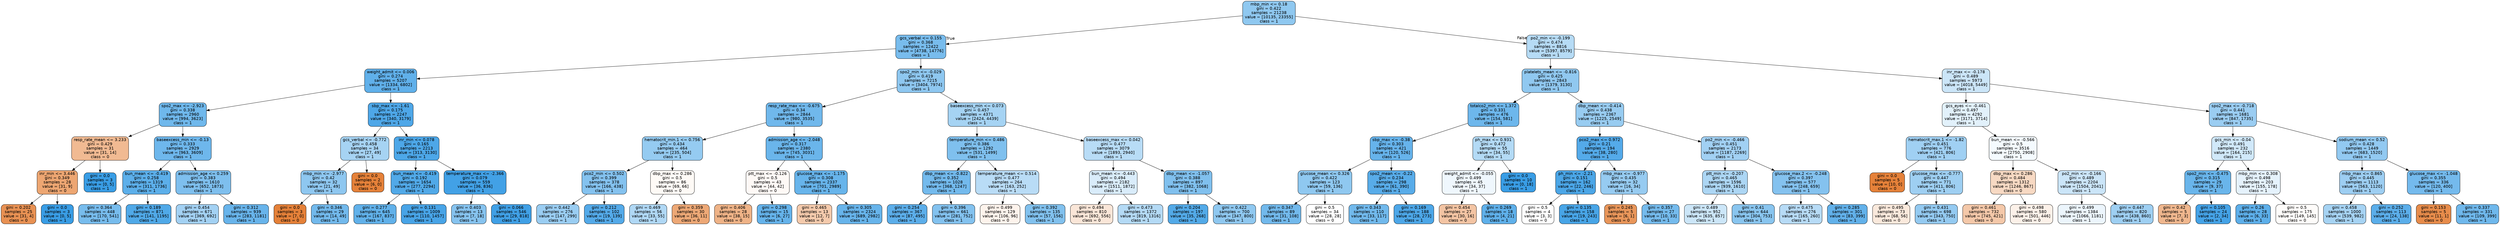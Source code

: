 digraph Tree {
node [shape=box, style="filled, rounded", color="black", fontname="helvetica"] ;
edge [fontname="helvetica"] ;
0 [label="mbp_min <= 0.18\ngini = 0.422\nsamples = 21238\nvalue = [10135, 23355]\nclass = 1", fillcolor="#8fc8f0"] ;
1 [label="gcs_verbal <= 0.155\ngini = 0.368\nsamples = 12422\nvalue = [4738, 14776]\nclass = 1", fillcolor="#78bced"] ;
0 -> 1 [labeldistance=2.5, labelangle=45, headlabel="True"] ;
2 [label="weight_admit <= 0.006\ngini = 0.274\nsamples = 5207\nvalue = [1334, 6802]\nclass = 1", fillcolor="#60b0ea"] ;
1 -> 2 ;
3 [label="spo2_max <= -2.923\ngini = 0.338\nsamples = 2960\nvalue = [994, 3623]\nclass = 1", fillcolor="#6fb8ec"] ;
2 -> 3 ;
4 [label="resp_rate_mean <= 3.233\ngini = 0.429\nsamples = 31\nvalue = [31, 14]\nclass = 0", fillcolor="#f1ba92"] ;
3 -> 4 ;
5 [label="inr_min <= 3.446\ngini = 0.349\nsamples = 28\nvalue = [31, 9]\nclass = 0", fillcolor="#eda672"] ;
4 -> 5 ;
6 [label="gini = 0.202\nsamples = 25\nvalue = [31, 4]\nclass = 0", fillcolor="#e89153"] ;
5 -> 6 ;
7 [label="gini = 0.0\nsamples = 3\nvalue = [0, 5]\nclass = 1", fillcolor="#399de5"] ;
5 -> 7 ;
8 [label="gini = 0.0\nsamples = 3\nvalue = [0, 5]\nclass = 1", fillcolor="#399de5"] ;
4 -> 8 ;
9 [label="baseexcess_min <= -0.13\ngini = 0.333\nsamples = 2929\nvalue = [963, 3609]\nclass = 1", fillcolor="#6eb7ec"] ;
3 -> 9 ;
10 [label="bun_mean <= -0.419\ngini = 0.258\nsamples = 1319\nvalue = [311, 1736]\nclass = 1", fillcolor="#5cafea"] ;
9 -> 10 ;
11 [label="gini = 0.364\nsamples = 448\nvalue = [170, 541]\nclass = 1", fillcolor="#77bced"] ;
10 -> 11 ;
12 [label="gini = 0.189\nsamples = 871\nvalue = [141, 1195]\nclass = 1", fillcolor="#50a9e8"] ;
10 -> 12 ;
13 [label="admission_age <= 0.259\ngini = 0.383\nsamples = 1610\nvalue = [652, 1873]\nclass = 1", fillcolor="#7ebfee"] ;
9 -> 13 ;
14 [label="gini = 0.454\nsamples = 671\nvalue = [369, 692]\nclass = 1", fillcolor="#a3d1f3"] ;
13 -> 14 ;
15 [label="gini = 0.312\nsamples = 939\nvalue = [283, 1181]\nclass = 1", fillcolor="#68b4eb"] ;
13 -> 15 ;
16 [label="sbp_max <= -1.61\ngini = 0.175\nsamples = 2247\nvalue = [340, 3179]\nclass = 1", fillcolor="#4ea7e8"] ;
2 -> 16 ;
17 [label="gcs_verbal <= -0.772\ngini = 0.458\nsamples = 34\nvalue = [27, 49]\nclass = 1", fillcolor="#a6d3f3"] ;
16 -> 17 ;
18 [label="mbp_min <= -2.977\ngini = 0.42\nsamples = 32\nvalue = [21, 49]\nclass = 1", fillcolor="#8ec7f0"] ;
17 -> 18 ;
19 [label="gini = 0.0\nsamples = 3\nvalue = [7, 0]\nclass = 0", fillcolor="#e58139"] ;
18 -> 19 ;
20 [label="gini = 0.346\nsamples = 29\nvalue = [14, 49]\nclass = 1", fillcolor="#72b9ec"] ;
18 -> 20 ;
21 [label="gini = 0.0\nsamples = 2\nvalue = [6, 0]\nclass = 0", fillcolor="#e58139"] ;
17 -> 21 ;
22 [label="inr_min <= 0.078\ngini = 0.165\nsamples = 2213\nvalue = [313, 3130]\nclass = 1", fillcolor="#4da7e8"] ;
16 -> 22 ;
23 [label="bun_mean <= -0.419\ngini = 0.192\nsamples = 1654\nvalue = [277, 2294]\nclass = 1", fillcolor="#51a9e8"] ;
22 -> 23 ;
24 [label="gini = 0.277\nsamples = 645\nvalue = [167, 837]\nclass = 1", fillcolor="#61b1ea"] ;
23 -> 24 ;
25 [label="gini = 0.131\nsamples = 1009\nvalue = [110, 1457]\nclass = 1", fillcolor="#48a4e7"] ;
23 -> 25 ;
26 [label="temperature_max <= -2.366\ngini = 0.079\nsamples = 559\nvalue = [36, 836]\nclass = 1", fillcolor="#42a1e6"] ;
22 -> 26 ;
27 [label="gini = 0.403\nsamples = 13\nvalue = [7, 18]\nclass = 1", fillcolor="#86c3ef"] ;
26 -> 27 ;
28 [label="gini = 0.066\nsamples = 546\nvalue = [29, 818]\nclass = 1", fillcolor="#40a0e6"] ;
26 -> 28 ;
29 [label="spo2_min <= -0.029\ngini = 0.419\nsamples = 7215\nvalue = [3404, 7974]\nclass = 1", fillcolor="#8ec7f0"] ;
1 -> 29 ;
30 [label="resp_rate_max <= -0.675\ngini = 0.34\nsamples = 2844\nvalue = [980, 3535]\nclass = 1", fillcolor="#70b8ec"] ;
29 -> 30 ;
31 [label="hematocrit_min.1 <= 0.756\ngini = 0.434\nsamples = 464\nvalue = [235, 504]\nclass = 1", fillcolor="#95cbf1"] ;
30 -> 31 ;
32 [label="pco2_min <= 0.502\ngini = 0.399\nsamples = 378\nvalue = [166, 438]\nclass = 1", fillcolor="#84c2ef"] ;
31 -> 32 ;
33 [label="gini = 0.442\nsamples = 276\nvalue = [147, 299]\nclass = 1", fillcolor="#9acdf2"] ;
32 -> 33 ;
34 [label="gini = 0.212\nsamples = 102\nvalue = [19, 139]\nclass = 1", fillcolor="#54aae9"] ;
32 -> 34 ;
35 [label="dbp_max <= 0.286\ngini = 0.5\nsamples = 86\nvalue = [69, 66]\nclass = 0", fillcolor="#fefaf6"] ;
31 -> 35 ;
36 [label="gini = 0.469\nsamples = 56\nvalue = [33, 55]\nclass = 1", fillcolor="#b0d8f5"] ;
35 -> 36 ;
37 [label="gini = 0.359\nsamples = 30\nvalue = [36, 11]\nclass = 0", fillcolor="#eda876"] ;
35 -> 37 ;
38 [label="admission_age <= -2.048\ngini = 0.317\nsamples = 2380\nvalue = [745, 3031]\nclass = 1", fillcolor="#6ab5eb"] ;
30 -> 38 ;
39 [label="ptt_max <= -0.126\ngini = 0.5\nsamples = 43\nvalue = [44, 42]\nclass = 0", fillcolor="#fef9f6"] ;
38 -> 39 ;
40 [label="gini = 0.406\nsamples = 28\nvalue = [38, 15]\nclass = 0", fillcolor="#efb387"] ;
39 -> 40 ;
41 [label="gini = 0.298\nsamples = 15\nvalue = [6, 27]\nclass = 1", fillcolor="#65b3eb"] ;
39 -> 41 ;
42 [label="glucose_max <= -1.175\ngini = 0.308\nsamples = 2337\nvalue = [701, 2989]\nclass = 1", fillcolor="#67b4eb"] ;
38 -> 42 ;
43 [label="gini = 0.465\nsamples = 13\nvalue = [12, 7]\nclass = 0", fillcolor="#f4caac"] ;
42 -> 43 ;
44 [label="gini = 0.305\nsamples = 2324\nvalue = [689, 2982]\nclass = 1", fillcolor="#67b4eb"] ;
42 -> 44 ;
45 [label="baseexcess_min <= 0.073\ngini = 0.457\nsamples = 4371\nvalue = [2424, 4439]\nclass = 1", fillcolor="#a5d3f3"] ;
29 -> 45 ;
46 [label="temperature_min <= 0.486\ngini = 0.386\nsamples = 1292\nvalue = [531, 1499]\nclass = 1", fillcolor="#7fc0ee"] ;
45 -> 46 ;
47 [label="dbp_mean <= -0.822\ngini = 0.352\nsamples = 1028\nvalue = [368, 1247]\nclass = 1", fillcolor="#73baed"] ;
46 -> 47 ;
48 [label="gini = 0.254\nsamples = 367\nvalue = [87, 495]\nclass = 1", fillcolor="#5caeea"] ;
47 -> 48 ;
49 [label="gini = 0.396\nsamples = 661\nvalue = [281, 752]\nclass = 1", fillcolor="#83c2ef"] ;
47 -> 49 ;
50 [label="temperature_mean <= 0.514\ngini = 0.477\nsamples = 264\nvalue = [163, 252]\nclass = 1", fillcolor="#b9dcf6"] ;
46 -> 50 ;
51 [label="gini = 0.499\nsamples = 129\nvalue = [106, 96]\nclass = 0", fillcolor="#fdf3ec"] ;
50 -> 51 ;
52 [label="gini = 0.392\nsamples = 135\nvalue = [57, 156]\nclass = 1", fillcolor="#81c1ee"] ;
50 -> 52 ;
53 [label="baseexcess_max <= 0.042\ngini = 0.477\nsamples = 3079\nvalue = [1893, 2940]\nclass = 1", fillcolor="#b8dcf6"] ;
45 -> 53 ;
54 [label="bun_mean <= -0.443\ngini = 0.494\nsamples = 2182\nvalue = [1511, 1872]\nclass = 1", fillcolor="#d9ecfa"] ;
53 -> 54 ;
55 [label="gini = 0.494\nsamples = 810\nvalue = [692, 556]\nclass = 0", fillcolor="#fae6d8"] ;
54 -> 55 ;
56 [label="gini = 0.473\nsamples = 1372\nvalue = [819, 1316]\nclass = 1", fillcolor="#b4daf5"] ;
54 -> 56 ;
57 [label="dbp_mean <= -1.057\ngini = 0.388\nsamples = 897\nvalue = [382, 1068]\nclass = 1", fillcolor="#80c0ee"] ;
53 -> 57 ;
58 [label="gini = 0.204\nsamples = 197\nvalue = [35, 268]\nclass = 1", fillcolor="#53aae8"] ;
57 -> 58 ;
59 [label="gini = 0.422\nsamples = 700\nvalue = [347, 800]\nclass = 1", fillcolor="#8fc8f0"] ;
57 -> 59 ;
60 [label="po2_min <= -0.199\ngini = 0.474\nsamples = 8816\nvalue = [5397, 8579]\nclass = 1", fillcolor="#b6dbf5"] ;
0 -> 60 [labeldistance=2.5, labelangle=-45, headlabel="False"] ;
61 [label="platelets_mean <= -0.816\ngini = 0.425\nsamples = 2843\nvalue = [1379, 3130]\nclass = 1", fillcolor="#90c8f0"] ;
60 -> 61 ;
62 [label="totalco2_min <= 1.372\ngini = 0.331\nsamples = 476\nvalue = [154, 581]\nclass = 1", fillcolor="#6db7ec"] ;
61 -> 62 ;
63 [label="sbp_max <= -0.38\ngini = 0.303\nsamples = 421\nvalue = [120, 526]\nclass = 1", fillcolor="#66b3eb"] ;
62 -> 63 ;
64 [label="glucose_mean <= 0.326\ngini = 0.422\nsamples = 123\nvalue = [59, 136]\nclass = 1", fillcolor="#8fc8f0"] ;
63 -> 64 ;
65 [label="gini = 0.347\nsamples = 89\nvalue = [31, 108]\nclass = 1", fillcolor="#72b9ec"] ;
64 -> 65 ;
66 [label="gini = 0.5\nsamples = 34\nvalue = [28, 28]\nclass = 0", fillcolor="#ffffff"] ;
64 -> 66 ;
67 [label="spo2_mean <= -0.22\ngini = 0.234\nsamples = 298\nvalue = [61, 390]\nclass = 1", fillcolor="#58ace9"] ;
63 -> 67 ;
68 [label="gini = 0.343\nsamples = 110\nvalue = [33, 117]\nclass = 1", fillcolor="#71b9ec"] ;
67 -> 68 ;
69 [label="gini = 0.169\nsamples = 188\nvalue = [28, 273]\nclass = 1", fillcolor="#4da7e8"] ;
67 -> 69 ;
70 [label="ph_max <= 0.931\ngini = 0.472\nsamples = 55\nvalue = [34, 55]\nclass = 1", fillcolor="#b3daf5"] ;
62 -> 70 ;
71 [label="weight_admit <= -0.055\ngini = 0.499\nsamples = 45\nvalue = [34, 37]\nclass = 1", fillcolor="#eff7fd"] ;
70 -> 71 ;
72 [label="gini = 0.454\nsamples = 27\nvalue = [30, 16]\nclass = 0", fillcolor="#f3c4a3"] ;
71 -> 72 ;
73 [label="gini = 0.269\nsamples = 18\nvalue = [4, 21]\nclass = 1", fillcolor="#5fb0ea"] ;
71 -> 73 ;
74 [label="gini = 0.0\nsamples = 10\nvalue = [0, 18]\nclass = 1", fillcolor="#399de5"] ;
70 -> 74 ;
75 [label="dbp_mean <= -0.414\ngini = 0.438\nsamples = 2367\nvalue = [1225, 2549]\nclass = 1", fillcolor="#98ccf1"] ;
61 -> 75 ;
76 [label="pco2_max <= 0.972\ngini = 0.21\nsamples = 194\nvalue = [38, 280]\nclass = 1", fillcolor="#54aae9"] ;
75 -> 76 ;
77 [label="ph_min <= -2.21\ngini = 0.151\nsamples = 162\nvalue = [22, 246]\nclass = 1", fillcolor="#4ba6e7"] ;
76 -> 77 ;
78 [label="gini = 0.5\nsamples = 4\nvalue = [3, 3]\nclass = 0", fillcolor="#ffffff"] ;
77 -> 78 ;
79 [label="gini = 0.135\nsamples = 158\nvalue = [19, 243]\nclass = 1", fillcolor="#48a5e7"] ;
77 -> 79 ;
80 [label="mbp_max <= -0.977\ngini = 0.435\nsamples = 32\nvalue = [16, 34]\nclass = 1", fillcolor="#96cbf1"] ;
76 -> 80 ;
81 [label="gini = 0.245\nsamples = 5\nvalue = [6, 1]\nclass = 0", fillcolor="#e9965a"] ;
80 -> 81 ;
82 [label="gini = 0.357\nsamples = 27\nvalue = [10, 33]\nclass = 1", fillcolor="#75bbed"] ;
80 -> 82 ;
83 [label="po2_min <= -0.466\ngini = 0.451\nsamples = 2173\nvalue = [1187, 2269]\nclass = 1", fillcolor="#a1d0f3"] ;
75 -> 83 ;
84 [label="ptt_min <= -0.207\ngini = 0.465\nsamples = 1596\nvalue = [939, 1610]\nclass = 1", fillcolor="#acd6f4"] ;
83 -> 84 ;
85 [label="gini = 0.489\nsamples = 952\nvalue = [635, 857]\nclass = 1", fillcolor="#cce6f8"] ;
84 -> 85 ;
86 [label="gini = 0.41\nsamples = 644\nvalue = [304, 753]\nclass = 1", fillcolor="#89c5ef"] ;
84 -> 86 ;
87 [label="glucose_max.2 <= -0.248\ngini = 0.397\nsamples = 577\nvalue = [248, 659]\nclass = 1", fillcolor="#84c2ef"] ;
83 -> 87 ;
88 [label="gini = 0.475\nsamples = 276\nvalue = [165, 260]\nclass = 1", fillcolor="#b7dbf6"] ;
87 -> 88 ;
89 [label="gini = 0.285\nsamples = 301\nvalue = [83, 399]\nclass = 1", fillcolor="#62b1ea"] ;
87 -> 89 ;
90 [label="inr_max <= -0.178\ngini = 0.489\nsamples = 5973\nvalue = [4018, 5449]\nclass = 1", fillcolor="#cbe5f8"] ;
60 -> 90 ;
91 [label="gcs_eyes <= -0.461\ngini = 0.497\nsamples = 4292\nvalue = [3171, 3714]\nclass = 1", fillcolor="#e2f1fb"] ;
90 -> 91 ;
92 [label="hematocrit_max.1 <= -1.82\ngini = 0.451\nsamples = 776\nvalue = [421, 806]\nclass = 1", fillcolor="#a0d0f3"] ;
91 -> 92 ;
93 [label="gini = 0.0\nsamples = 5\nvalue = [10, 0]\nclass = 0", fillcolor="#e58139"] ;
92 -> 93 ;
94 [label="glucose_max <= -0.777\ngini = 0.447\nsamples = 771\nvalue = [411, 806]\nclass = 1", fillcolor="#9ecff2"] ;
92 -> 94 ;
95 [label="gini = 0.495\nsamples = 73\nvalue = [68, 56]\nclass = 0", fillcolor="#fae9dc"] ;
94 -> 95 ;
96 [label="gini = 0.431\nsamples = 698\nvalue = [343, 750]\nclass = 1", fillcolor="#94caf1"] ;
94 -> 96 ;
97 [label="bun_mean <= -0.566\ngini = 0.5\nsamples = 3516\nvalue = [2750, 2908]\nclass = 1", fillcolor="#f4fafe"] ;
91 -> 97 ;
98 [label="dbp_max <= 0.286\ngini = 0.484\nsamples = 1312\nvalue = [1246, 867]\nclass = 0", fillcolor="#f7d9c3"] ;
97 -> 98 ;
99 [label="gini = 0.461\nsamples = 732\nvalue = [745, 421]\nclass = 0", fillcolor="#f4c8a9"] ;
98 -> 99 ;
100 [label="gini = 0.498\nsamples = 580\nvalue = [501, 446]\nclass = 0", fillcolor="#fcf1e9"] ;
98 -> 100 ;
101 [label="po2_min <= -0.166\ngini = 0.489\nsamples = 2204\nvalue = [1504, 2041]\nclass = 1", fillcolor="#cbe5f8"] ;
97 -> 101 ;
102 [label="gini = 0.499\nsamples = 1384\nvalue = [1066, 1181]\nclass = 1", fillcolor="#ecf5fc"] ;
101 -> 102 ;
103 [label="gini = 0.447\nsamples = 820\nvalue = [438, 860]\nclass = 1", fillcolor="#9ecff2"] ;
101 -> 103 ;
104 [label="spo2_max <= -0.718\ngini = 0.441\nsamples = 1681\nvalue = [847, 1735]\nclass = 1", fillcolor="#9acdf2"] ;
90 -> 104 ;
105 [label="gcs_min <= -0.04\ngini = 0.491\nsamples = 232\nvalue = [164, 215]\nclass = 1", fillcolor="#d0e8f9"] ;
104 -> 105 ;
106 [label="spo2_min <= -0.475\ngini = 0.315\nsamples = 29\nvalue = [9, 37]\nclass = 1", fillcolor="#69b5eb"] ;
105 -> 106 ;
107 [label="gini = 0.42\nsamples = 5\nvalue = [7, 3]\nclass = 0", fillcolor="#f0b78e"] ;
106 -> 107 ;
108 [label="gini = 0.105\nsamples = 24\nvalue = [2, 34]\nclass = 1", fillcolor="#45a3e7"] ;
106 -> 108 ;
109 [label="mbp_min <= 0.308\ngini = 0.498\nsamples = 203\nvalue = [155, 178]\nclass = 1", fillcolor="#e5f2fc"] ;
105 -> 109 ;
110 [label="gini = 0.26\nsamples = 28\nvalue = [6, 33]\nclass = 1", fillcolor="#5dafea"] ;
109 -> 110 ;
111 [label="gini = 0.5\nsamples = 175\nvalue = [149, 145]\nclass = 0", fillcolor="#fefcfa"] ;
109 -> 111 ;
112 [label="sodium_mean <= 0.52\ngini = 0.428\nsamples = 1449\nvalue = [683, 1520]\nclass = 1", fillcolor="#92c9f1"] ;
104 -> 112 ;
113 [label="mbp_max <= 0.865\ngini = 0.445\nsamples = 1113\nvalue = [563, 1120]\nclass = 1", fillcolor="#9dcef2"] ;
112 -> 113 ;
114 [label="gini = 0.458\nsamples = 1000\nvalue = [539, 982]\nclass = 1", fillcolor="#a6d3f3"] ;
113 -> 114 ;
115 [label="gini = 0.252\nsamples = 113\nvalue = [24, 138]\nclass = 1", fillcolor="#5baeea"] ;
113 -> 115 ;
116 [label="glucose_max <= -1.048\ngini = 0.355\nsamples = 336\nvalue = [120, 400]\nclass = 1", fillcolor="#74baed"] ;
112 -> 116 ;
117 [label="gini = 0.153\nsamples = 5\nvalue = [11, 1]\nclass = 0", fillcolor="#e78c4b"] ;
116 -> 117 ;
118 [label="gini = 0.337\nsamples = 331\nvalue = [109, 399]\nclass = 1", fillcolor="#6fb8ec"] ;
116 -> 118 ;
}